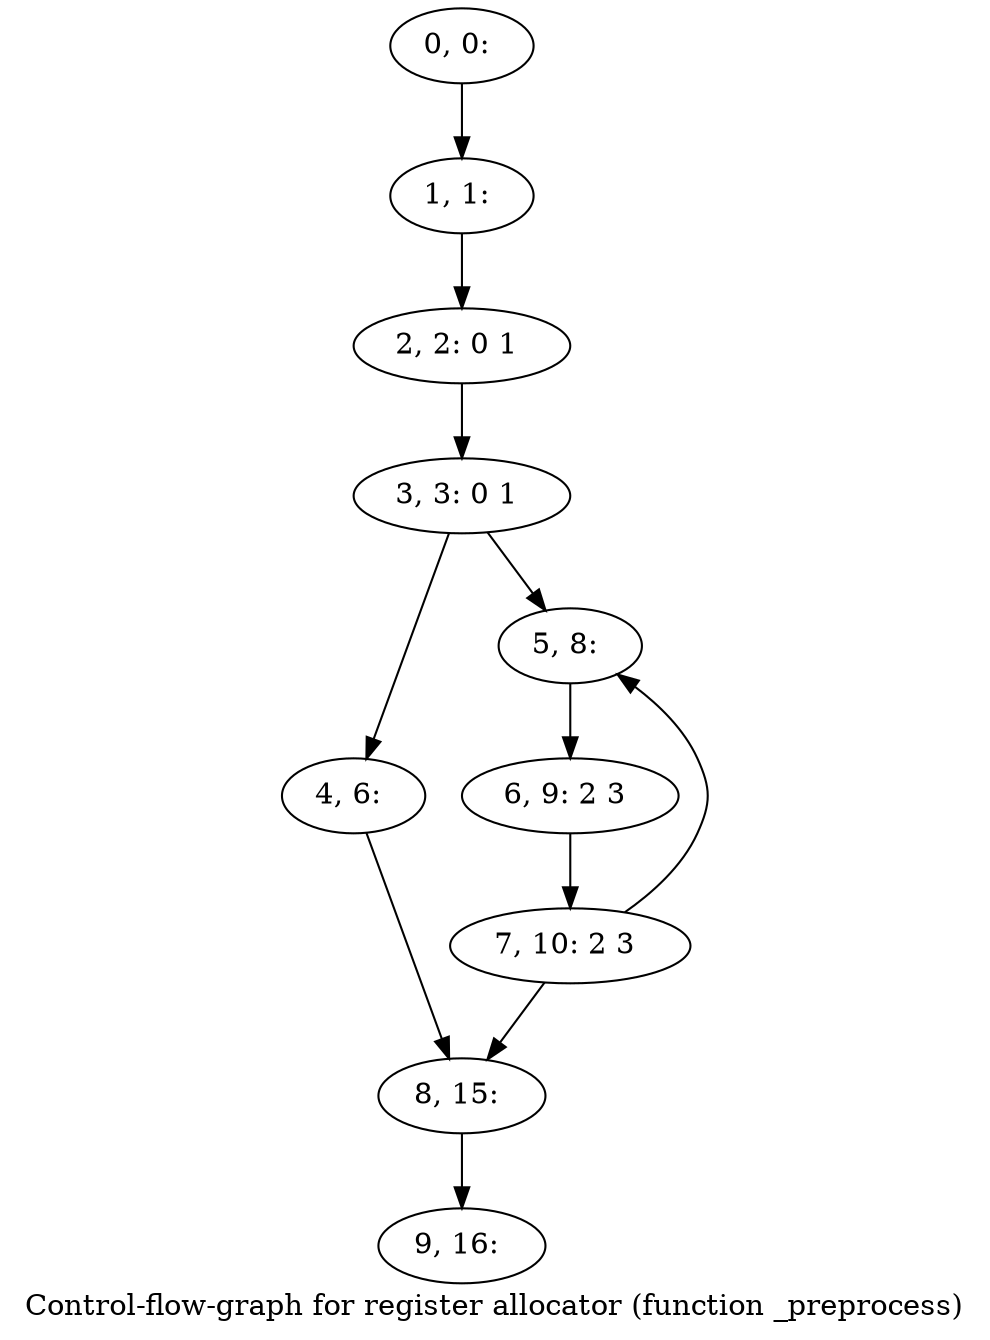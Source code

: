 digraph G {
graph [label="Control-flow-graph for register allocator (function _preprocess)"]
0[label="0, 0: "];
1[label="1, 1: "];
2[label="2, 2: 0 1 "];
3[label="3, 3: 0 1 "];
4[label="4, 6: "];
5[label="5, 8: "];
6[label="6, 9: 2 3 "];
7[label="7, 10: 2 3 "];
8[label="8, 15: "];
9[label="9, 16: "];
0->1 ;
1->2 ;
2->3 ;
3->4 ;
3->5 ;
4->8 ;
5->6 ;
6->7 ;
7->8 ;
7->5 ;
8->9 ;
}
